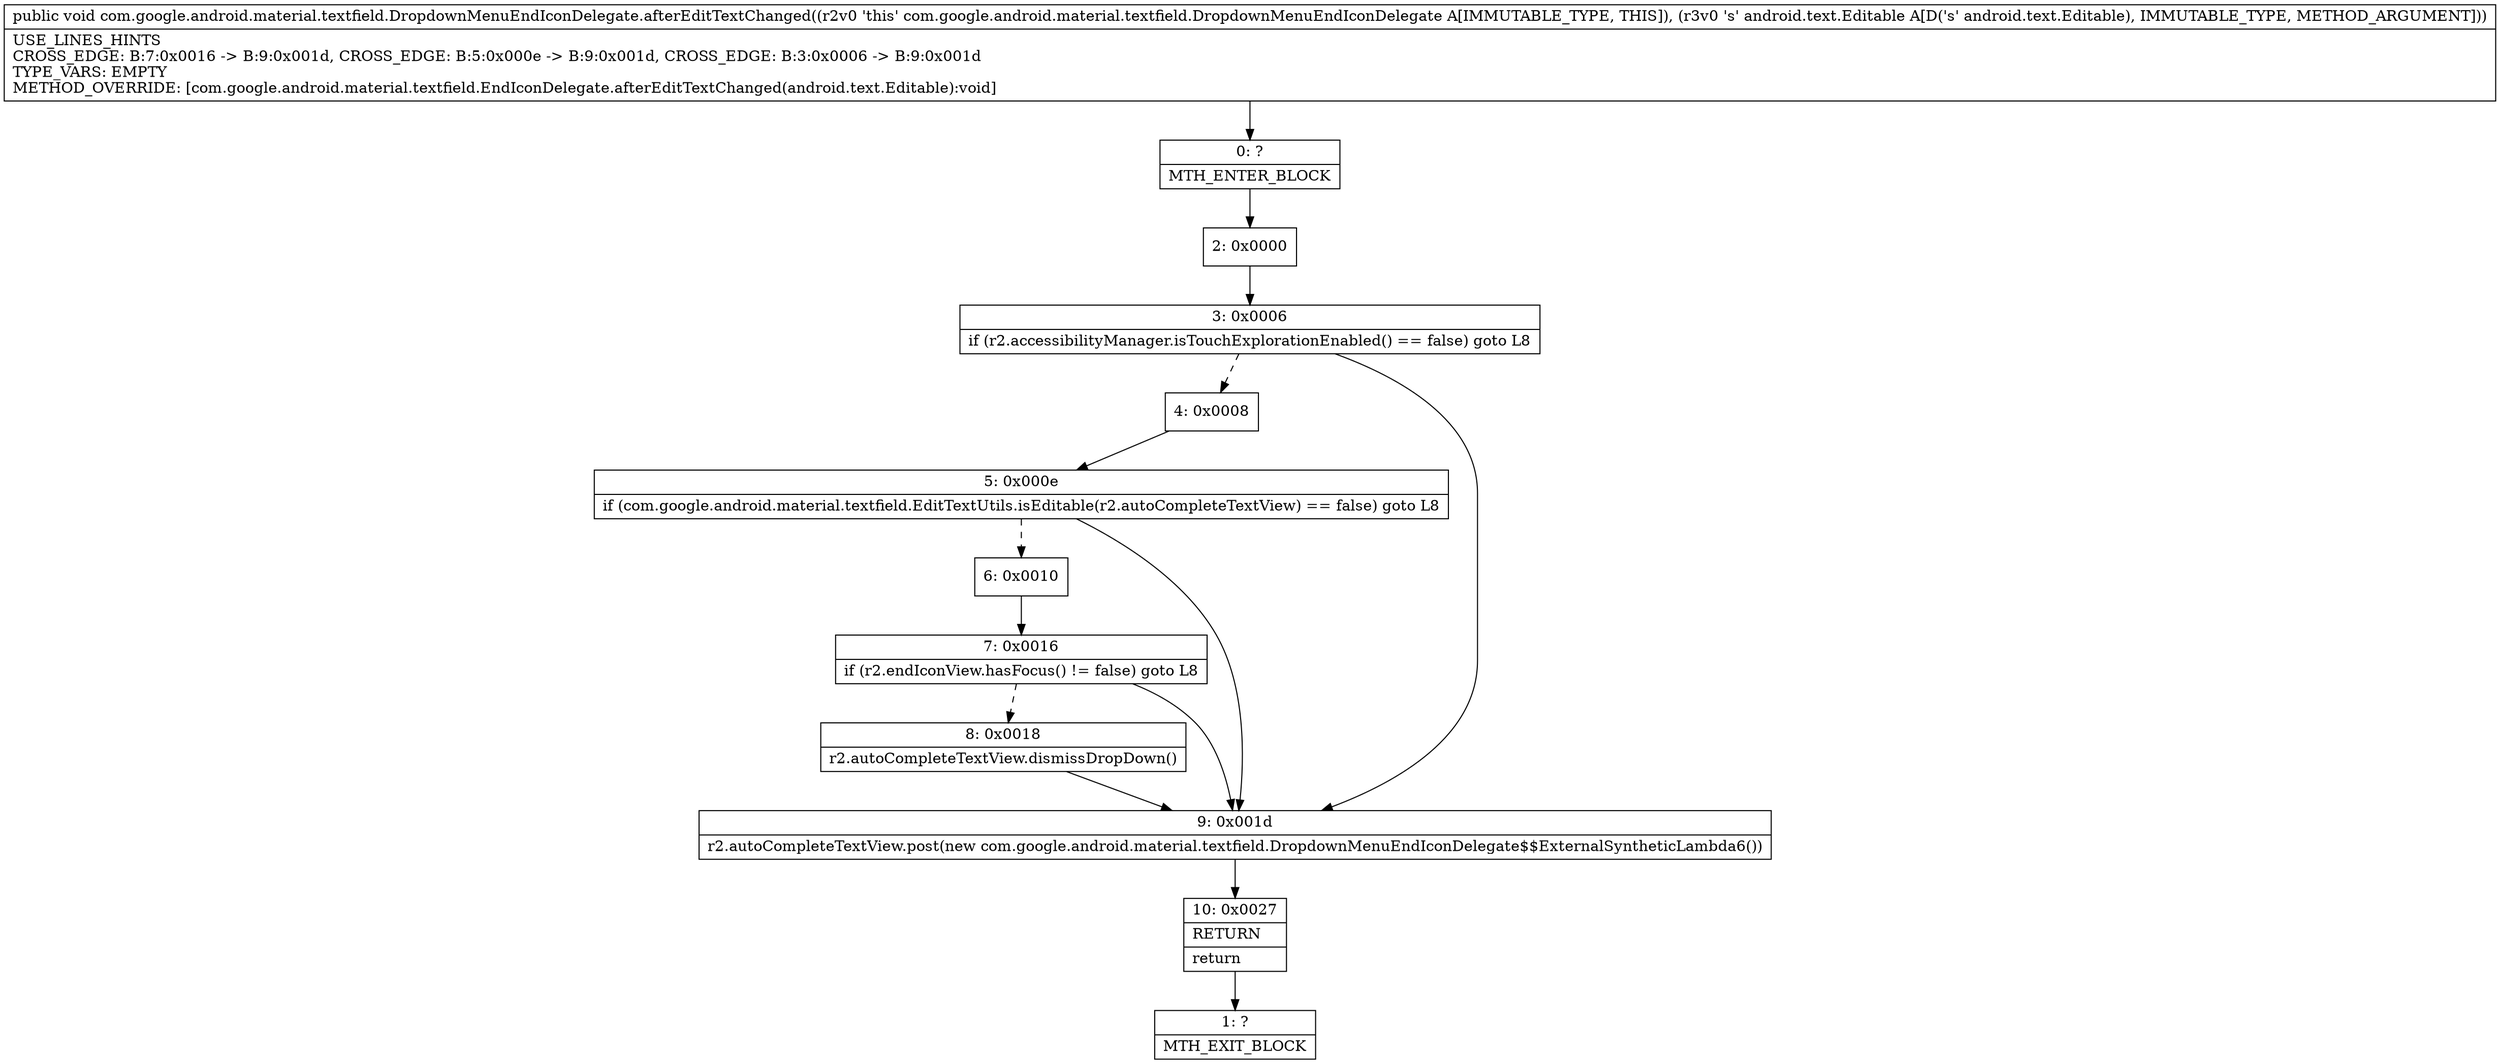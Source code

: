 digraph "CFG forcom.google.android.material.textfield.DropdownMenuEndIconDelegate.afterEditTextChanged(Landroid\/text\/Editable;)V" {
Node_0 [shape=record,label="{0\:\ ?|MTH_ENTER_BLOCK\l}"];
Node_2 [shape=record,label="{2\:\ 0x0000}"];
Node_3 [shape=record,label="{3\:\ 0x0006|if (r2.accessibilityManager.isTouchExplorationEnabled() == false) goto L8\l}"];
Node_4 [shape=record,label="{4\:\ 0x0008}"];
Node_5 [shape=record,label="{5\:\ 0x000e|if (com.google.android.material.textfield.EditTextUtils.isEditable(r2.autoCompleteTextView) == false) goto L8\l}"];
Node_6 [shape=record,label="{6\:\ 0x0010}"];
Node_7 [shape=record,label="{7\:\ 0x0016|if (r2.endIconView.hasFocus() != false) goto L8\l}"];
Node_8 [shape=record,label="{8\:\ 0x0018|r2.autoCompleteTextView.dismissDropDown()\l}"];
Node_9 [shape=record,label="{9\:\ 0x001d|r2.autoCompleteTextView.post(new com.google.android.material.textfield.DropdownMenuEndIconDelegate$$ExternalSyntheticLambda6())\l}"];
Node_10 [shape=record,label="{10\:\ 0x0027|RETURN\l|return\l}"];
Node_1 [shape=record,label="{1\:\ ?|MTH_EXIT_BLOCK\l}"];
MethodNode[shape=record,label="{public void com.google.android.material.textfield.DropdownMenuEndIconDelegate.afterEditTextChanged((r2v0 'this' com.google.android.material.textfield.DropdownMenuEndIconDelegate A[IMMUTABLE_TYPE, THIS]), (r3v0 's' android.text.Editable A[D('s' android.text.Editable), IMMUTABLE_TYPE, METHOD_ARGUMENT]))  | USE_LINES_HINTS\lCROSS_EDGE: B:7:0x0016 \-\> B:9:0x001d, CROSS_EDGE: B:5:0x000e \-\> B:9:0x001d, CROSS_EDGE: B:3:0x0006 \-\> B:9:0x001d\lTYPE_VARS: EMPTY\lMETHOD_OVERRIDE: [com.google.android.material.textfield.EndIconDelegate.afterEditTextChanged(android.text.Editable):void]\l}"];
MethodNode -> Node_0;Node_0 -> Node_2;
Node_2 -> Node_3;
Node_3 -> Node_4[style=dashed];
Node_3 -> Node_9;
Node_4 -> Node_5;
Node_5 -> Node_6[style=dashed];
Node_5 -> Node_9;
Node_6 -> Node_7;
Node_7 -> Node_8[style=dashed];
Node_7 -> Node_9;
Node_8 -> Node_9;
Node_9 -> Node_10;
Node_10 -> Node_1;
}

